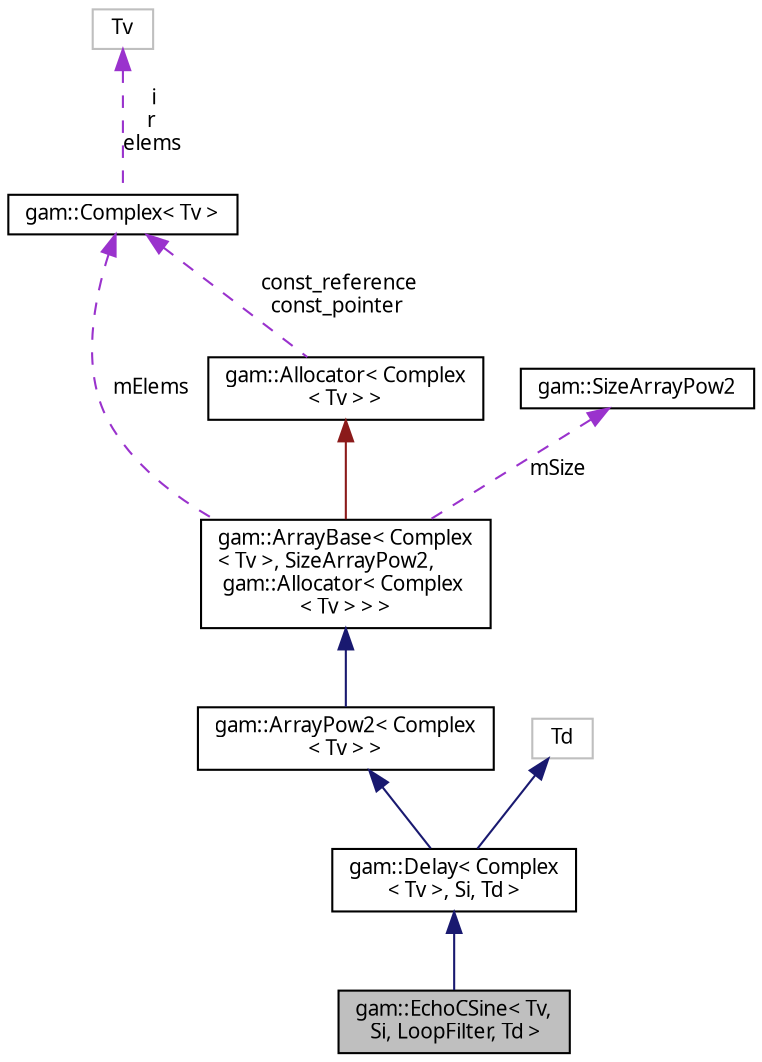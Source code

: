 digraph "gam::EchoCSine&lt; Tv, Si, LoopFilter, Td &gt;"
{
 // LATEX_PDF_SIZE
  bgcolor="transparent";
  edge [fontname="FreeSans.ttf",fontsize="10",labelfontname="FreeSans.ttf",labelfontsize="10"];
  node [fontname="FreeSans.ttf",fontsize="10",shape=record];
  Node1 [label="gam::EchoCSine\< Tv,\l Si, LoopFilter, Td \>",height=0.2,width=0.4,color="black", fillcolor="grey75", style="filled", fontcolor="black",tooltip="Echo with damped complex sinusoidal response."];
  Node2 -> Node1 [dir="back",color="midnightblue",fontsize="10",style="solid",fontname="FreeSans.ttf"];
  Node2 [label="gam::Delay\< Complex\l\< Tv \>, Si, Td \>",height=0.2,width=0.4,color="black",URL="$classgam_1_1_delay.html",tooltip=" "];
  Node3 -> Node2 [dir="back",color="midnightblue",fontsize="10",style="solid",fontname="FreeSans.ttf"];
  Node3 [label="gam::ArrayPow2\< Complex\l\< Tv \> \>",height=0.2,width=0.4,color="black",URL="$classgam_1_1_array_pow2.html",tooltip=" "];
  Node4 -> Node3 [dir="back",color="midnightblue",fontsize="10",style="solid",fontname="FreeSans.ttf"];
  Node4 [label="gam::ArrayBase\< Complex\l\< Tv \>, SizeArrayPow2,\l gam::Allocator\< Complex\l\< Tv \> \> \>",height=0.2,width=0.4,color="black",URL="$classgam_1_1_array_base.html",tooltip=" "];
  Node5 -> Node4 [dir="back",color="firebrick4",fontsize="10",style="solid",fontname="FreeSans.ttf"];
  Node5 [label="gam::Allocator\< Complex\l\< Tv \> \>",height=0.2,width=0.4,color="black",URL="$classgam_1_1_allocator.html",tooltip=" "];
  Node6 -> Node5 [dir="back",color="darkorchid3",fontsize="10",style="dashed",label=" const_reference\nconst_pointer" ,fontname="FreeSans.ttf"];
  Node6 [label="gam::Complex\< Tv \>",height=0.2,width=0.4,color="black",URL="$classgam_1_1_complex.html",tooltip=" "];
  Node7 -> Node6 [dir="back",color="darkorchid3",fontsize="10",style="dashed",label=" i\nr\nelems" ,fontname="FreeSans.ttf"];
  Node7 [label="Tv",height=0.2,width=0.4,color="grey75",tooltip=" "];
  Node8 -> Node4 [dir="back",color="darkorchid3",fontsize="10",style="dashed",label=" mSize" ,fontname="FreeSans.ttf"];
  Node8 [label="gam::SizeArrayPow2",height=0.2,width=0.4,color="black",URL="$structgam_1_1_size_array_pow2.html",tooltip="Size functor for ArrayPow2."];
  Node6 -> Node4 [dir="back",color="darkorchid3",fontsize="10",style="dashed",label=" mElems" ,fontname="FreeSans.ttf"];
  Node9 -> Node2 [dir="back",color="midnightblue",fontsize="10",style="solid",fontname="FreeSans.ttf"];
  Node9 [label="Td",height=0.2,width=0.4,color="grey75",tooltip=" "];
}
